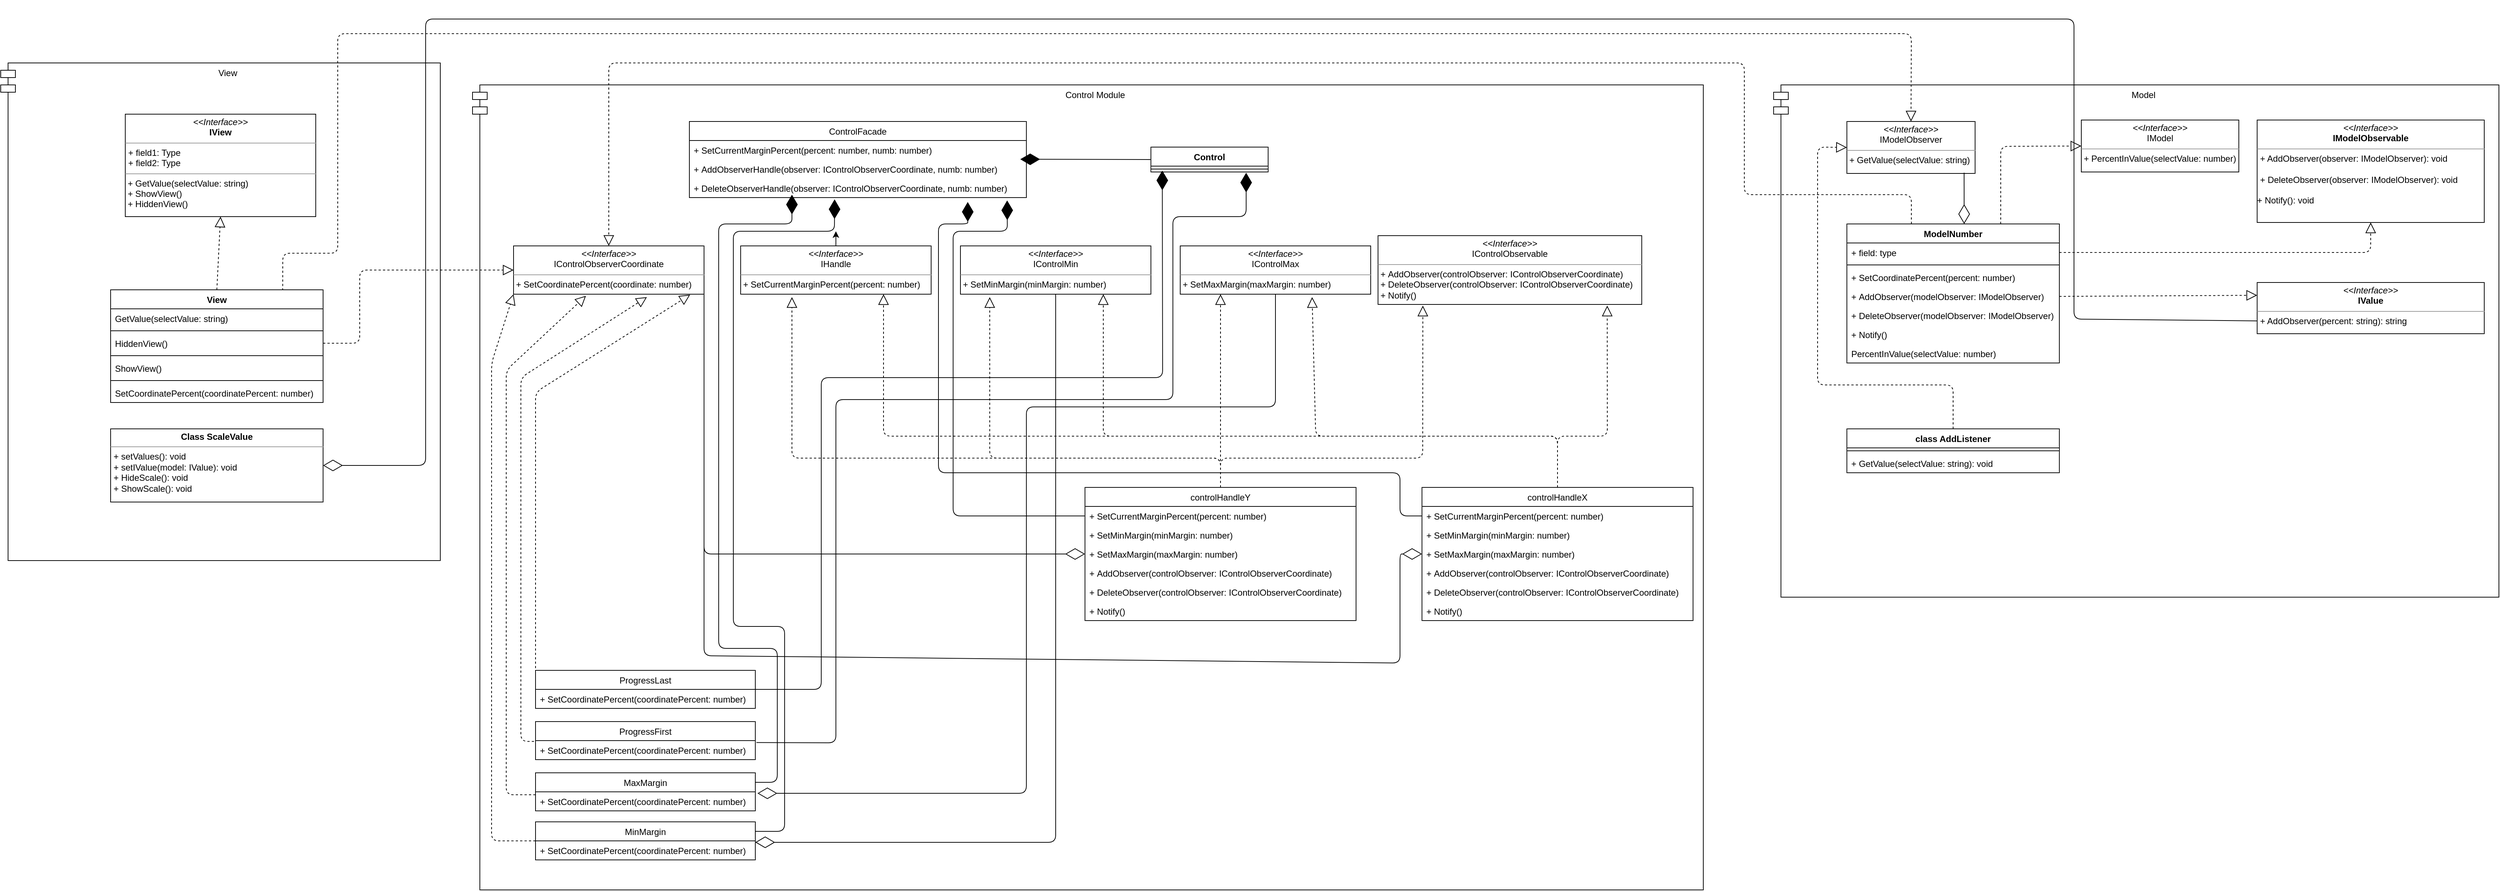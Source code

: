 <mxfile version="13.6.9" type="device"><diagram id="lhhouZWiqOTLHS_BIapj" name="Страница 1"><mxGraphModel dx="1943" dy="1932" grid="1" gridSize="10" guides="1" tooltips="1" connect="1" arrows="1" fold="1" page="1" pageScale="1" pageWidth="827" pageHeight="1169" math="0" shadow="0"><root><mxCell id="0"/><mxCell id="1" parent="0"/><mxCell id="TldYXZxug6qXnggKDje7-164" value="View" style="shape=module;align=left;spacingLeft=20;align=center;verticalAlign=top;" parent="1" vertex="1"><mxGeometry x="-230" y="80" width="600" height="680" as="geometry"/></mxCell><mxCell id="TldYXZxug6qXnggKDje7-29" value="&lt;p style=&quot;margin: 0px ; margin-top: 4px ; text-align: center&quot;&gt;&lt;i&gt;&amp;lt;&amp;lt;Interface&amp;gt;&amp;gt;&lt;/i&gt;&lt;br&gt;&lt;b&gt;IView&lt;/b&gt;&lt;/p&gt;&lt;hr size=&quot;1&quot;&gt;&lt;p style=&quot;margin: 0px ; margin-left: 4px&quot;&gt;+ field1: Type&lt;br&gt;+ field2: Type&lt;/p&gt;&lt;hr size=&quot;1&quot;&gt;&lt;p style=&quot;margin: 0px ; margin-left: 4px&quot;&gt;&lt;/p&gt;&amp;nbsp;+ GetValue(selectValue:&amp;nbsp;string)&lt;br&gt;&amp;nbsp;+ ShowView()&lt;br&gt;&amp;nbsp;+ HiddenView()" style="verticalAlign=top;align=left;overflow=fill;fontSize=12;fontFamily=Helvetica;html=1;" parent="1" vertex="1"><mxGeometry x="-60" y="150" width="260" height="140" as="geometry"/></mxCell><mxCell id="TldYXZxug6qXnggKDje7-43" value="" style="endArrow=block;dashed=1;endFill=0;endSize=12;html=1;exitX=0.5;exitY=0;exitDx=0;exitDy=0;entryX=0.5;entryY=1;entryDx=0;entryDy=0;" parent="1" source="TldYXZxug6qXnggKDje7-3" target="TldYXZxug6qXnggKDje7-29" edge="1"><mxGeometry width="160" relative="1" as="geometry"><mxPoint x="810" y="210" as="sourcePoint"/><mxPoint x="970" y="210" as="targetPoint"/></mxGeometry></mxCell><mxCell id="TldYXZxug6qXnggKDje7-52" value="Control Module" style="shape=module;align=left;spacingLeft=20;align=center;verticalAlign=top;" parent="1" vertex="1"><mxGeometry x="414" y="110" width="1680" height="1100" as="geometry"/></mxCell><mxCell id="TldYXZxug6qXnggKDje7-62" value="ControlFacade" style="swimlane;fontStyle=0;childLayout=stackLayout;horizontal=1;startSize=26;fillColor=none;horizontalStack=0;resizeParent=1;resizeParentMax=0;resizeLast=0;collapsible=1;marginBottom=0;" parent="1" vertex="1"><mxGeometry x="710" y="160" width="460" height="104" as="geometry"/></mxCell><mxCell id="TldYXZxug6qXnggKDje7-63" value="+ SetCurrentMarginPercent(percent: number, numb: number) " style="text;strokeColor=none;fillColor=none;align=left;verticalAlign=top;spacingLeft=4;spacingRight=4;overflow=hidden;rotatable=0;points=[[0,0.5],[1,0.5]];portConstraint=eastwest;" parent="TldYXZxug6qXnggKDje7-62" vertex="1"><mxGeometry y="26" width="460" height="26" as="geometry"/></mxCell><mxCell id="TldYXZxug6qXnggKDje7-64" value="+ AddObserverHandle(observer: IControlObserverCoordinate, numb: number)" style="text;strokeColor=none;fillColor=none;align=left;verticalAlign=top;spacingLeft=4;spacingRight=4;overflow=hidden;rotatable=0;points=[[0,0.5],[1,0.5]];portConstraint=eastwest;" parent="TldYXZxug6qXnggKDje7-62" vertex="1"><mxGeometry y="52" width="460" height="26" as="geometry"/></mxCell><mxCell id="TldYXZxug6qXnggKDje7-65" value="+ DeleteObserverHandle(observer: IControlObserverCoordinate, numb: number)" style="text;strokeColor=none;fillColor=none;align=left;verticalAlign=top;spacingLeft=4;spacingRight=4;overflow=hidden;rotatable=0;points=[[0,0.5],[1,0.5]];portConstraint=eastwest;" parent="TldYXZxug6qXnggKDje7-62" vertex="1"><mxGeometry y="78" width="460" height="26" as="geometry"/></mxCell><mxCell id="TldYXZxug6qXnggKDje7-99" value="&lt;p style=&quot;margin: 0px ; margin-top: 4px ; text-align: center&quot;&gt;&lt;i&gt;&amp;lt;&amp;lt;Interface&amp;gt;&amp;gt;&lt;/i&gt;&lt;br&gt;&lt;span style=&quot;text-align: left&quot;&gt;IControlObservable&lt;/span&gt;&lt;br&gt;&lt;/p&gt;&lt;hr size=&quot;1&quot;&gt;&lt;p style=&quot;margin: 0px ; margin-left: 4px&quot;&gt;&lt;/p&gt;&amp;nbsp;+&amp;nbsp;AddObserver(controlObserver:&amp;nbsp;IControlObserverCoordinate)&lt;br&gt;&amp;nbsp;+ DeleteObserver(controlObserver:&amp;nbsp;IControlObserverCoordinate)&lt;br&gt;&amp;nbsp;+&amp;nbsp;Notify()" style="verticalAlign=top;align=left;overflow=fill;fontSize=12;fontFamily=Helvetica;html=1;" parent="1" vertex="1"><mxGeometry x="1650" y="316" width="360" height="94" as="geometry"/></mxCell><mxCell id="TldYXZxug6qXnggKDje7-101" value="&lt;p style=&quot;margin: 0px ; margin-top: 4px ; text-align: center&quot;&gt;&lt;i&gt;&amp;lt;&amp;lt;Interface&amp;gt;&amp;gt;&lt;/i&gt;&lt;br&gt;&lt;span style=&quot;text-align: left&quot;&gt;IControlObserverCoordinate&lt;/span&gt;&lt;br&gt;&lt;/p&gt;&lt;hr size=&quot;1&quot;&gt;&lt;p style=&quot;margin: 0px ; margin-left: 4px&quot;&gt;&lt;/p&gt;&amp;nbsp;+ SetCoordinatePercent(coordinate:&amp;nbsp;number)" style="verticalAlign=top;align=left;overflow=fill;fontSize=12;fontFamily=Helvetica;html=1;" parent="1" vertex="1"><mxGeometry x="470" y="330" width="260" height="66" as="geometry"/></mxCell><mxCell id="TldYXZxug6qXnggKDje7-143" style="edgeStyle=orthogonalEdgeStyle;rounded=0;orthogonalLoop=1;jettySize=auto;html=1;" parent="1" source="TldYXZxug6qXnggKDje7-105" edge="1"><mxGeometry relative="1" as="geometry"><mxPoint x="910" y="310" as="targetPoint"/></mxGeometry></mxCell><mxCell id="TldYXZxug6qXnggKDje7-105" value="&lt;p style=&quot;margin: 0px ; margin-top: 4px ; text-align: center&quot;&gt;&lt;i&gt;&amp;lt;&amp;lt;Interface&amp;gt;&amp;gt;&lt;/i&gt;&lt;br&gt;&lt;span style=&quot;text-align: left&quot;&gt;IHandle&lt;/span&gt;&lt;br&gt;&lt;/p&gt;&lt;hr size=&quot;1&quot;&gt;&lt;p style=&quot;margin: 0px ; margin-left: 4px&quot;&gt;&lt;/p&gt;&amp;nbsp;+&amp;nbsp;SetCurrentMarginPercent(percent:&amp;nbsp;number)" style="verticalAlign=top;align=left;overflow=fill;fontSize=12;fontFamily=Helvetica;html=1;" parent="1" vertex="1"><mxGeometry x="780" y="330" width="260" height="66" as="geometry"/></mxCell><mxCell id="TldYXZxug6qXnggKDje7-109" value="&lt;p style=&quot;margin: 0px ; margin-top: 4px ; text-align: center&quot;&gt;&lt;i&gt;&amp;lt;&amp;lt;Interface&amp;gt;&amp;gt;&lt;/i&gt;&lt;br&gt;&lt;span style=&quot;text-align: left&quot;&gt;IControlMin&lt;/span&gt;&lt;br&gt;&lt;/p&gt;&lt;hr size=&quot;1&quot;&gt;&lt;p style=&quot;margin: 0px ; margin-left: 4px&quot;&gt;&lt;/p&gt;&amp;nbsp;+&amp;nbsp;SetMinMargin(minMargin:&amp;nbsp;number)" style="verticalAlign=top;align=left;overflow=fill;fontSize=12;fontFamily=Helvetica;html=1;" parent="1" vertex="1"><mxGeometry x="1080" y="330" width="260" height="66" as="geometry"/></mxCell><mxCell id="TldYXZxug6qXnggKDje7-112" value="&lt;p style=&quot;margin: 0px ; margin-top: 4px ; text-align: center&quot;&gt;&lt;i&gt;&amp;lt;&amp;lt;Interface&amp;gt;&amp;gt;&lt;/i&gt;&lt;br&gt;&lt;span style=&quot;text-align: left&quot;&gt;IControlMax&lt;/span&gt;&lt;br&gt;&lt;/p&gt;&lt;hr size=&quot;1&quot;&gt;&lt;p style=&quot;margin: 0px ; margin-left: 4px&quot;&gt;&lt;/p&gt;&amp;nbsp;+&amp;nbsp;SetMaxMargin(maxMargin:&amp;nbsp;number)" style="verticalAlign=top;align=left;overflow=fill;fontSize=12;fontFamily=Helvetica;html=1;" parent="1" vertex="1"><mxGeometry x="1380" y="330" width="260" height="66" as="geometry"/></mxCell><mxCell id="TldYXZxug6qXnggKDje7-114" value="" style="endArrow=block;dashed=1;endFill=0;endSize=12;html=1;exitX=0.5;exitY=0;exitDx=0;exitDy=0;entryX=0.75;entryY=1;entryDx=0;entryDy=0;" parent="1" source="TldYXZxug6qXnggKDje7-67" target="TldYXZxug6qXnggKDje7-105" edge="1"><mxGeometry width="160" relative="1" as="geometry"><mxPoint x="900" y="680" as="sourcePoint"/><mxPoint x="1060" y="680" as="targetPoint"/><Array as="points"><mxPoint x="1895" y="590"/><mxPoint x="975" y="590"/></Array></mxGeometry></mxCell><mxCell id="TldYXZxug6qXnggKDje7-115" value="" style="endArrow=block;dashed=1;endFill=0;endSize=12;html=1;entryX=0.75;entryY=1;entryDx=0;entryDy=0;exitX=0.5;exitY=0;exitDx=0;exitDy=0;" parent="1" source="TldYXZxug6qXnggKDje7-67" target="TldYXZxug6qXnggKDje7-109" edge="1"><mxGeometry width="160" relative="1" as="geometry"><mxPoint x="820" y="550" as="sourcePoint"/><mxPoint x="910" y="390" as="targetPoint"/><Array as="points"><mxPoint x="1895" y="590"/><mxPoint x="1275" y="590"/></Array></mxGeometry></mxCell><mxCell id="TldYXZxug6qXnggKDje7-116" value="" style="endArrow=block;dashed=1;endFill=0;endSize=12;html=1;exitX=0.5;exitY=0;exitDx=0;exitDy=0;" parent="1" source="TldYXZxug6qXnggKDje7-67" edge="1"><mxGeometry width="160" relative="1" as="geometry"><mxPoint x="830" y="560" as="sourcePoint"/><mxPoint x="1560" y="400" as="targetPoint"/><Array as="points"><mxPoint x="1895" y="590"/><mxPoint x="1565" y="590"/></Array></mxGeometry></mxCell><mxCell id="TldYXZxug6qXnggKDje7-117" value="" style="endArrow=block;dashed=1;endFill=0;endSize=12;html=1;entryX=0.869;entryY=1.017;entryDx=0;entryDy=0;exitX=0.5;exitY=0;exitDx=0;exitDy=0;entryPerimeter=0;" parent="1" source="TldYXZxug6qXnggKDje7-67" target="TldYXZxug6qXnggKDje7-99" edge="1"><mxGeometry width="160" relative="1" as="geometry"><mxPoint x="820" y="550" as="sourcePoint"/><mxPoint x="1170" y="530" as="targetPoint"/><Array as="points"><mxPoint x="1895" y="590"/><mxPoint x="1963" y="590"/></Array></mxGeometry></mxCell><mxCell id="TldYXZxug6qXnggKDje7-119" value="" style="endArrow=block;dashed=1;endFill=0;endSize=12;html=1;exitX=0.5;exitY=0;exitDx=0;exitDy=0;" parent="1" source="TldYXZxug6qXnggKDje7-74" edge="1"><mxGeometry width="160" relative="1" as="geometry"><mxPoint x="1010" y="680" as="sourcePoint"/><mxPoint x="1120" y="400" as="targetPoint"/><Array as="points"><mxPoint x="1435" y="620"/><mxPoint x="1120" y="620"/></Array></mxGeometry></mxCell><mxCell id="TldYXZxug6qXnggKDje7-120" value="" style="endArrow=block;dashed=1;endFill=0;endSize=12;html=1;exitX=0.5;exitY=0;exitDx=0;exitDy=0;" parent="1" source="TldYXZxug6qXnggKDje7-74" edge="1"><mxGeometry width="160" relative="1" as="geometry"><mxPoint x="1010" y="680" as="sourcePoint"/><mxPoint x="850" y="400" as="targetPoint"/><Array as="points"><mxPoint x="1435" y="620"/><mxPoint x="850" y="620"/></Array></mxGeometry></mxCell><mxCell id="TldYXZxug6qXnggKDje7-121" value="" style="endArrow=block;dashed=1;endFill=0;endSize=12;html=1;exitX=0.5;exitY=0;exitDx=0;exitDy=0;" parent="1" source="TldYXZxug6qXnggKDje7-74" edge="1"><mxGeometry width="160" relative="1" as="geometry"><mxPoint x="820" y="790" as="sourcePoint"/><mxPoint x="1435" y="396" as="targetPoint"/></mxGeometry></mxCell><mxCell id="TldYXZxug6qXnggKDje7-122" value="" style="endArrow=block;dashed=1;endFill=0;endSize=12;html=1;exitX=0.5;exitY=0;exitDx=0;exitDy=0;entryX=0.17;entryY=1.017;entryDx=0;entryDy=0;entryPerimeter=0;" parent="1" source="TldYXZxug6qXnggKDje7-74" target="TldYXZxug6qXnggKDje7-99" edge="1"><mxGeometry width="160" relative="1" as="geometry"><mxPoint x="1010" y="680" as="sourcePoint"/><mxPoint x="1720" y="400" as="targetPoint"/><Array as="points"><mxPoint x="1435" y="620"/><mxPoint x="1711" y="620"/></Array></mxGeometry></mxCell><mxCell id="TldYXZxug6qXnggKDje7-123" value="" style="endArrow=block;dashed=1;endFill=0;endSize=12;html=1;entryX=0;entryY=1;entryDx=0;entryDy=0;exitX=0;exitY=0.5;exitDx=0;exitDy=0;" parent="1" source="TldYXZxug6qXnggKDje7-82" target="TldYXZxug6qXnggKDje7-101" edge="1"><mxGeometry width="160" relative="1" as="geometry"><mxPoint x="1010" y="680" as="sourcePoint"/><mxPoint x="1170" y="680" as="targetPoint"/><Array as="points"><mxPoint x="440" y="1143"/><mxPoint x="440" y="490"/></Array></mxGeometry></mxCell><mxCell id="TldYXZxug6qXnggKDje7-124" value="" style="endArrow=block;dashed=1;endFill=0;endSize=12;html=1;entryX=0.38;entryY=1.035;entryDx=0;entryDy=0;entryPerimeter=0;" parent="1" target="TldYXZxug6qXnggKDje7-101" edge="1"><mxGeometry width="160" relative="1" as="geometry"><mxPoint x="500" y="1080" as="sourcePoint"/><mxPoint x="1170" y="680" as="targetPoint"/><Array as="points"><mxPoint x="500" y="1080"/><mxPoint x="460" y="1080"/><mxPoint x="460" y="500"/></Array></mxGeometry></mxCell><mxCell id="TldYXZxug6qXnggKDje7-125" value="" style="endArrow=block;dashed=1;endFill=0;endSize=12;html=1;exitX=-0.007;exitY=0.045;exitDx=0;exitDy=0;exitPerimeter=0;" parent="1" source="TldYXZxug6qXnggKDje7-91" edge="1"><mxGeometry width="160" relative="1" as="geometry"><mxPoint x="1010" y="680" as="sourcePoint"/><mxPoint x="652" y="400" as="targetPoint"/><Array as="points"><mxPoint x="480" y="1007"/><mxPoint x="480" y="510"/></Array></mxGeometry></mxCell><mxCell id="TldYXZxug6qXnggKDje7-126" value="" style="endArrow=block;dashed=1;endFill=0;endSize=12;html=1;exitX=0;exitY=0.5;exitDx=0;exitDy=0;entryX=0.927;entryY=1.012;entryDx=0;entryDy=0;entryPerimeter=0;" parent="1" source="TldYXZxug6qXnggKDje7-95" target="TldYXZxug6qXnggKDje7-101" edge="1"><mxGeometry width="160" relative="1" as="geometry"><mxPoint x="1010" y="870" as="sourcePoint"/><mxPoint x="1170" y="870" as="targetPoint"/><Array as="points"><mxPoint x="500" y="940"/><mxPoint x="500" y="530"/></Array></mxGeometry></mxCell><mxCell id="TldYXZxug6qXnggKDje7-67" value="controlHandleX" style="swimlane;fontStyle=0;childLayout=stackLayout;horizontal=1;startSize=26;fillColor=none;horizontalStack=0;resizeParent=1;resizeParentMax=0;resizeLast=0;collapsible=1;marginBottom=0;" parent="1" vertex="1"><mxGeometry x="1710" y="660" width="370" height="182" as="geometry"/></mxCell><mxCell id="TldYXZxug6qXnggKDje7-68" value="+ SetCurrentMarginPercent(percent: number)" style="text;strokeColor=none;fillColor=none;align=left;verticalAlign=top;spacingLeft=4;spacingRight=4;overflow=hidden;rotatable=0;points=[[0,0.5],[1,0.5]];portConstraint=eastwest;" parent="TldYXZxug6qXnggKDje7-67" vertex="1"><mxGeometry y="26" width="370" height="26" as="geometry"/></mxCell><mxCell id="TldYXZxug6qXnggKDje7-69" value="+ SetMinMargin(minMargin: number)" style="text;strokeColor=none;fillColor=none;align=left;verticalAlign=top;spacingLeft=4;spacingRight=4;overflow=hidden;rotatable=0;points=[[0,0.5],[1,0.5]];portConstraint=eastwest;" parent="TldYXZxug6qXnggKDje7-67" vertex="1"><mxGeometry y="52" width="370" height="26" as="geometry"/></mxCell><mxCell id="TldYXZxug6qXnggKDje7-70" value="+ SetMaxMargin(maxMargin: number)" style="text;strokeColor=none;fillColor=none;align=left;verticalAlign=top;spacingLeft=4;spacingRight=4;overflow=hidden;rotatable=0;points=[[0,0.5],[1,0.5]];portConstraint=eastwest;" parent="TldYXZxug6qXnggKDje7-67" vertex="1"><mxGeometry y="78" width="370" height="26" as="geometry"/></mxCell><mxCell id="TldYXZxug6qXnggKDje7-71" value="+ AddObserver(controlObserver: IControlObserverCoordinate)" style="text;strokeColor=none;fillColor=none;align=left;verticalAlign=top;spacingLeft=4;spacingRight=4;overflow=hidden;rotatable=0;points=[[0,0.5],[1,0.5]];portConstraint=eastwest;" parent="TldYXZxug6qXnggKDje7-67" vertex="1"><mxGeometry y="104" width="370" height="26" as="geometry"/></mxCell><mxCell id="TldYXZxug6qXnggKDje7-72" value="+ DeleteObserver(controlObserver: IControlObserverCoordinate)" style="text;strokeColor=none;fillColor=none;align=left;verticalAlign=top;spacingLeft=4;spacingRight=4;overflow=hidden;rotatable=0;points=[[0,0.5],[1,0.5]];portConstraint=eastwest;" parent="TldYXZxug6qXnggKDje7-67" vertex="1"><mxGeometry y="130" width="370" height="26" as="geometry"/></mxCell><mxCell id="TldYXZxug6qXnggKDje7-73" value="+ Notify()" style="text;strokeColor=none;fillColor=none;align=left;verticalAlign=top;spacingLeft=4;spacingRight=4;overflow=hidden;rotatable=0;points=[[0,0.5],[1,0.5]];portConstraint=eastwest;" parent="TldYXZxug6qXnggKDje7-67" vertex="1"><mxGeometry y="156" width="370" height="26" as="geometry"/></mxCell><mxCell id="TldYXZxug6qXnggKDje7-74" value="controlHandleY" style="swimlane;fontStyle=0;childLayout=stackLayout;horizontal=1;startSize=26;fillColor=none;horizontalStack=0;resizeParent=1;resizeParentMax=0;resizeLast=0;collapsible=1;marginBottom=0;" parent="1" vertex="1"><mxGeometry x="1250" y="660" width="370" height="182" as="geometry"/></mxCell><mxCell id="TldYXZxug6qXnggKDje7-75" value="+ SetCurrentMarginPercent(percent: number)" style="text;strokeColor=none;fillColor=none;align=left;verticalAlign=top;spacingLeft=4;spacingRight=4;overflow=hidden;rotatable=0;points=[[0,0.5],[1,0.5]];portConstraint=eastwest;" parent="TldYXZxug6qXnggKDje7-74" vertex="1"><mxGeometry y="26" width="370" height="26" as="geometry"/></mxCell><mxCell id="TldYXZxug6qXnggKDje7-76" value="+ SetMinMargin(minMargin: number)" style="text;strokeColor=none;fillColor=none;align=left;verticalAlign=top;spacingLeft=4;spacingRight=4;overflow=hidden;rotatable=0;points=[[0,0.5],[1,0.5]];portConstraint=eastwest;" parent="TldYXZxug6qXnggKDje7-74" vertex="1"><mxGeometry y="52" width="370" height="26" as="geometry"/></mxCell><mxCell id="TldYXZxug6qXnggKDje7-77" value="+ SetMaxMargin(maxMargin: number)" style="text;strokeColor=none;fillColor=none;align=left;verticalAlign=top;spacingLeft=4;spacingRight=4;overflow=hidden;rotatable=0;points=[[0,0.5],[1,0.5]];portConstraint=eastwest;" parent="TldYXZxug6qXnggKDje7-74" vertex="1"><mxGeometry y="78" width="370" height="26" as="geometry"/></mxCell><mxCell id="TldYXZxug6qXnggKDje7-78" value="+ AddObserver(controlObserver: IControlObserverCoordinate)" style="text;strokeColor=none;fillColor=none;align=left;verticalAlign=top;spacingLeft=4;spacingRight=4;overflow=hidden;rotatable=0;points=[[0,0.5],[1,0.5]];portConstraint=eastwest;" parent="TldYXZxug6qXnggKDje7-74" vertex="1"><mxGeometry y="104" width="370" height="26" as="geometry"/></mxCell><mxCell id="TldYXZxug6qXnggKDje7-79" value="+ DeleteObserver(controlObserver: IControlObserverCoordinate)" style="text;strokeColor=none;fillColor=none;align=left;verticalAlign=top;spacingLeft=4;spacingRight=4;overflow=hidden;rotatable=0;points=[[0,0.5],[1,0.5]];portConstraint=eastwest;" parent="TldYXZxug6qXnggKDje7-74" vertex="1"><mxGeometry y="130" width="370" height="26" as="geometry"/></mxCell><mxCell id="TldYXZxug6qXnggKDje7-80" value="+ Notify()" style="text;strokeColor=none;fillColor=none;align=left;verticalAlign=top;spacingLeft=4;spacingRight=4;overflow=hidden;rotatable=0;points=[[0,0.5],[1,0.5]];portConstraint=eastwest;" parent="TldYXZxug6qXnggKDje7-74" vertex="1"><mxGeometry y="156" width="370" height="26" as="geometry"/></mxCell><mxCell id="TldYXZxug6qXnggKDje7-57" value="Control" style="swimlane;fontStyle=1;align=center;verticalAlign=top;childLayout=stackLayout;horizontal=1;startSize=26;horizontalStack=0;resizeParent=1;resizeParentMax=0;resizeLast=0;collapsible=1;marginBottom=0;" parent="1" vertex="1"><mxGeometry x="1340" y="195" width="160" height="34" as="geometry"><mxRectangle x="500" y="530" width="80" height="26" as="alternateBounds"/></mxGeometry></mxCell><mxCell id="TldYXZxug6qXnggKDje7-59" value="" style="line;strokeWidth=1;fillColor=none;align=left;verticalAlign=middle;spacingTop=-1;spacingLeft=3;spacingRight=3;rotatable=0;labelPosition=right;points=[];portConstraint=eastwest;" parent="TldYXZxug6qXnggKDje7-57" vertex="1"><mxGeometry y="26" width="160" height="8" as="geometry"/></mxCell><mxCell id="TldYXZxug6qXnggKDje7-94" value="ProgressLast" style="swimlane;fontStyle=0;childLayout=stackLayout;horizontal=1;startSize=26;fillColor=none;horizontalStack=0;resizeParent=1;resizeParentMax=0;resizeLast=0;collapsible=1;marginBottom=0;" parent="1" vertex="1"><mxGeometry x="500" y="910" width="300" height="52" as="geometry"/></mxCell><mxCell id="TldYXZxug6qXnggKDje7-95" value="+ SetCoordinatePercent(coordinatePercent: number)" style="text;strokeColor=none;fillColor=none;align=left;verticalAlign=top;spacingLeft=4;spacingRight=4;overflow=hidden;rotatable=0;points=[[0,0.5],[1,0.5]];portConstraint=eastwest;" parent="TldYXZxug6qXnggKDje7-94" vertex="1"><mxGeometry y="26" width="300" height="26" as="geometry"/></mxCell><mxCell id="TldYXZxug6qXnggKDje7-90" value="ProgressFirst" style="swimlane;fontStyle=0;childLayout=stackLayout;horizontal=1;startSize=26;fillColor=none;horizontalStack=0;resizeParent=1;resizeParentMax=0;resizeLast=0;collapsible=1;marginBottom=0;" parent="1" vertex="1"><mxGeometry x="500" y="980" width="300" height="52" as="geometry"/></mxCell><mxCell id="TldYXZxug6qXnggKDje7-91" value="+ SetCoordinatePercent(coordinatePercent: number)" style="text;strokeColor=none;fillColor=none;align=left;verticalAlign=top;spacingLeft=4;spacingRight=4;overflow=hidden;rotatable=0;points=[[0,0.5],[1,0.5]];portConstraint=eastwest;" parent="TldYXZxug6qXnggKDje7-90" vertex="1"><mxGeometry y="26" width="300" height="26" as="geometry"/></mxCell><mxCell id="TldYXZxug6qXnggKDje7-87" value="MaxMargin" style="swimlane;fontStyle=0;childLayout=stackLayout;horizontal=1;startSize=26;fillColor=none;horizontalStack=0;resizeParent=1;resizeParentMax=0;resizeLast=0;collapsible=1;marginBottom=0;" parent="1" vertex="1"><mxGeometry x="500" y="1050" width="300" height="52" as="geometry"/></mxCell><mxCell id="TldYXZxug6qXnggKDje7-88" value="+ SetCoordinatePercent(coordinatePercent: number)" style="text;strokeColor=none;fillColor=none;align=left;verticalAlign=top;spacingLeft=4;spacingRight=4;overflow=hidden;rotatable=0;points=[[0,0.5],[1,0.5]];portConstraint=eastwest;" parent="TldYXZxug6qXnggKDje7-87" vertex="1"><mxGeometry y="26" width="300" height="26" as="geometry"/></mxCell><mxCell id="TldYXZxug6qXnggKDje7-82" value="MinMargin" style="swimlane;fontStyle=0;childLayout=stackLayout;horizontal=1;startSize=26;fillColor=none;horizontalStack=0;resizeParent=1;resizeParentMax=0;resizeLast=0;collapsible=1;marginBottom=0;" parent="1" vertex="1"><mxGeometry x="500" y="1117" width="300" height="52" as="geometry"/></mxCell><mxCell id="TldYXZxug6qXnggKDje7-83" value="+ SetCoordinatePercent(coordinatePercent: number)" style="text;strokeColor=none;fillColor=none;align=left;verticalAlign=top;spacingLeft=4;spacingRight=4;overflow=hidden;rotatable=0;points=[[0,0.5],[1,0.5]];portConstraint=eastwest;" parent="TldYXZxug6qXnggKDje7-82" vertex="1"><mxGeometry y="26" width="300" height="26" as="geometry"/></mxCell><mxCell id="TldYXZxug6qXnggKDje7-133" value="" style="endArrow=diamondThin;endFill=0;endSize=24;html=1;exitX=1;exitY=1;exitDx=0;exitDy=0;entryX=0;entryY=0.5;entryDx=0;entryDy=0;" parent="1" source="TldYXZxug6qXnggKDje7-101" target="TldYXZxug6qXnggKDje7-77" edge="1"><mxGeometry width="160" relative="1" as="geometry"><mxPoint x="780" y="720" as="sourcePoint"/><mxPoint x="940" y="720" as="targetPoint"/><Array as="points"><mxPoint x="730" y="751"/></Array></mxGeometry></mxCell><mxCell id="TldYXZxug6qXnggKDje7-134" value="" style="endArrow=diamondThin;endFill=0;endSize=24;html=1;exitX=1;exitY=1;exitDx=0;exitDy=0;entryX=0;entryY=0.5;entryDx=0;entryDy=0;" parent="1" source="TldYXZxug6qXnggKDje7-101" target="TldYXZxug6qXnggKDje7-70" edge="1"><mxGeometry width="160" relative="1" as="geometry"><mxPoint x="1120" y="720" as="sourcePoint"/><mxPoint x="1280" y="720" as="targetPoint"/><Array as="points"><mxPoint x="730" y="890"/><mxPoint x="1680" y="900"/><mxPoint x="1680" y="751"/></Array></mxGeometry></mxCell><mxCell id="TldYXZxug6qXnggKDje7-135" value="" style="endArrow=diamondThin;endFill=0;endSize=24;html=1;exitX=0.5;exitY=1;exitDx=0;exitDy=0;entryX=1;entryY=0.075;entryDx=0;entryDy=0;entryPerimeter=0;" parent="1" source="TldYXZxug6qXnggKDje7-109" target="TldYXZxug6qXnggKDje7-83" edge="1"><mxGeometry width="160" relative="1" as="geometry"><mxPoint x="1260" y="720" as="sourcePoint"/><mxPoint x="1250" y="750" as="targetPoint"/><Array as="points"><mxPoint x="1210" y="1145"/></Array></mxGeometry></mxCell><mxCell id="TldYXZxug6qXnggKDje7-136" value="" style="endArrow=diamondThin;endFill=0;endSize=24;html=1;exitX=0.5;exitY=1;exitDx=0;exitDy=0;" parent="1" source="TldYXZxug6qXnggKDje7-112" edge="1"><mxGeometry width="160" relative="1" as="geometry"><mxPoint x="840" y="430" as="sourcePoint"/><mxPoint x="803" y="1078" as="targetPoint"/><Array as="points"><mxPoint x="1510" y="550"/><mxPoint x="1170" y="550"/><mxPoint x="1170" y="1078"/></Array></mxGeometry></mxCell><mxCell id="TldYXZxug6qXnggKDje7-137" value="" style="endArrow=diamondThin;endFill=1;endSize=24;html=1;entryX=0.097;entryY=0.748;entryDx=0;entryDy=0;entryPerimeter=0;exitX=1;exitY=0.5;exitDx=0;exitDy=0;" parent="1" source="TldYXZxug6qXnggKDje7-94" target="TldYXZxug6qXnggKDje7-59" edge="1"><mxGeometry width="160" relative="1" as="geometry"><mxPoint x="770" y="750" as="sourcePoint"/><mxPoint x="1060" y="490" as="targetPoint"/><Array as="points"><mxPoint x="890" y="936"/><mxPoint x="890" y="510"/><mxPoint x="1356" y="510"/></Array></mxGeometry></mxCell><mxCell id="TldYXZxug6qXnggKDje7-138" value="" style="endArrow=diamondThin;endFill=1;endSize=24;html=1;exitX=1.005;exitY=0.102;exitDx=0;exitDy=0;exitPerimeter=0;" parent="1" source="TldYXZxug6qXnggKDje7-91" edge="1"><mxGeometry width="160" relative="1" as="geometry"><mxPoint x="900" y="790" as="sourcePoint"/><mxPoint x="1470" y="230" as="targetPoint"/><Array as="points"><mxPoint x="910" y="1009"/><mxPoint x="910" y="540"/><mxPoint x="1370" y="540"/><mxPoint x="1370" y="290"/><mxPoint x="1470" y="290"/></Array></mxGeometry></mxCell><mxCell id="TldYXZxug6qXnggKDje7-139" value="" style="endArrow=diamondThin;endFill=1;endSize=24;html=1;exitX=0;exitY=0.5;exitDx=0;exitDy=0;entryX=0.982;entryY=0.985;entryDx=0;entryDy=0;entryPerimeter=0;" parent="1" source="TldYXZxug6qXnggKDje7-57" target="TldYXZxug6qXnggKDje7-63" edge="1"><mxGeometry width="160" relative="1" as="geometry"><mxPoint x="880" y="340" as="sourcePoint"/><mxPoint x="1170" y="215" as="targetPoint"/></mxGeometry></mxCell><mxCell id="TldYXZxug6qXnggKDje7-140" value="" style="endArrow=diamondThin;endFill=1;endSize=24;html=1;entryX=0.943;entryY=1.15;entryDx=0;entryDy=0;entryPerimeter=0;exitX=0;exitY=0.5;exitDx=0;exitDy=0;" parent="1" source="TldYXZxug6qXnggKDje7-75" target="TldYXZxug6qXnggKDje7-65" edge="1"><mxGeometry width="160" relative="1" as="geometry"><mxPoint x="880" y="340" as="sourcePoint"/><mxPoint x="1040" y="340" as="targetPoint"/><Array as="points"><mxPoint x="1070" y="699"/><mxPoint x="1070" y="310"/><mxPoint x="1144" y="310"/></Array></mxGeometry></mxCell><mxCell id="TldYXZxug6qXnggKDje7-141" value="" style="endArrow=diamondThin;endFill=1;endSize=24;html=1;exitX=0;exitY=0.5;exitDx=0;exitDy=0;entryX=0.826;entryY=1.231;entryDx=0;entryDy=0;entryPerimeter=0;" parent="1" source="TldYXZxug6qXnggKDje7-68" target="TldYXZxug6qXnggKDje7-65" edge="1"><mxGeometry width="160" relative="1" as="geometry"><mxPoint x="1310" y="790" as="sourcePoint"/><mxPoint x="1470" y="790" as="targetPoint"/><Array as="points"><mxPoint x="1680" y="699"/><mxPoint x="1680" y="640"/><mxPoint x="1050" y="640"/><mxPoint x="1050" y="300"/><mxPoint x="1090" y="300"/></Array></mxGeometry></mxCell><mxCell id="TldYXZxug6qXnggKDje7-142" value="" style="endArrow=diamondThin;endFill=1;endSize=24;html=1;exitX=1;exitY=0.25;exitDx=0;exitDy=0;entryX=0.431;entryY=1.093;entryDx=0;entryDy=0;entryPerimeter=0;" parent="1" source="TldYXZxug6qXnggKDje7-82" target="TldYXZxug6qXnggKDje7-65" edge="1"><mxGeometry width="160" relative="1" as="geometry"><mxPoint x="950" y="930" as="sourcePoint"/><mxPoint x="1110" y="930" as="targetPoint"/><Array as="points"><mxPoint x="840" y="1130"/><mxPoint x="840" y="850"/><mxPoint x="770" y="850"/><mxPoint x="770" y="310"/><mxPoint x="908" y="310"/></Array></mxGeometry></mxCell><mxCell id="TldYXZxug6qXnggKDje7-144" value="" style="endArrow=diamondThin;endFill=1;endSize=24;html=1;exitX=1;exitY=0.25;exitDx=0;exitDy=0;" parent="1" source="TldYXZxug6qXnggKDje7-87" edge="1"><mxGeometry width="160" relative="1" as="geometry"><mxPoint x="950" y="790" as="sourcePoint"/><mxPoint x="850" y="260" as="targetPoint"/><Array as="points"><mxPoint x="830" y="1063"/><mxPoint x="830" y="880"/><mxPoint x="750" y="880"/><mxPoint x="750" y="300"/><mxPoint x="850" y="300"/></Array></mxGeometry></mxCell><mxCell id="TldYXZxug6qXnggKDje7-145" value="" style="endArrow=block;dashed=1;endFill=0;endSize=12;html=1;exitX=1;exitY=0.5;exitDx=0;exitDy=0;entryX=0;entryY=0.5;entryDx=0;entryDy=0;" parent="1" source="TldYXZxug6qXnggKDje7-10" target="TldYXZxug6qXnggKDje7-101" edge="1"><mxGeometry width="160" relative="1" as="geometry"><mxPoint x="540" y="340" as="sourcePoint"/><mxPoint x="700" y="340" as="targetPoint"/><Array as="points"><mxPoint x="260" y="463"/><mxPoint x="260" y="363"/><mxPoint x="380" y="363"/></Array></mxGeometry></mxCell><mxCell id="TldYXZxug6qXnggKDje7-146" value="Model" style="shape=module;align=left;spacingLeft=20;align=center;verticalAlign=top;" parent="1" vertex="1"><mxGeometry x="2190" y="110" width="990" height="700" as="geometry"/></mxCell><mxCell id="TldYXZxug6qXnggKDje7-155" value="&lt;p style=&quot;margin: 0px ; margin-top: 4px ; text-align: center&quot;&gt;&lt;i&gt;&amp;lt;&amp;lt;Interface&amp;gt;&amp;gt;&lt;/i&gt;&lt;br&gt;&lt;span style=&quot;text-align: left&quot;&gt;IModelObserver&lt;/span&gt;&lt;br&gt;&lt;/p&gt;&lt;hr size=&quot;1&quot;&gt;&lt;p style=&quot;margin: 0px ; margin-left: 4px&quot;&gt;&lt;/p&gt;&amp;nbsp;+ GetValue(selectValue:&amp;nbsp;string)" style="verticalAlign=top;align=left;overflow=fill;fontSize=12;fontFamily=Helvetica;html=1;" parent="1" vertex="1"><mxGeometry x="2290" y="160" width="175" height="71" as="geometry"/></mxCell><mxCell id="TldYXZxug6qXnggKDje7-158" value="&lt;p style=&quot;margin: 0px ; margin-top: 4px ; text-align: center&quot;&gt;&lt;i&gt;&amp;lt;&amp;lt;Interface&amp;gt;&amp;gt;&lt;/i&gt;&lt;br&gt;&lt;span style=&quot;text-align: left&quot;&gt;IModel&lt;/span&gt;&lt;br&gt;&lt;/p&gt;&lt;hr size=&quot;1&quot;&gt;&lt;p style=&quot;margin: 0px ; margin-left: 4px&quot;&gt;&lt;/p&gt;&amp;nbsp;+ PercentInValue(selectValue:&amp;nbsp;number)" style="verticalAlign=top;align=left;overflow=fill;fontSize=12;fontFamily=Helvetica;html=1;" parent="1" vertex="1"><mxGeometry x="2610" y="158" width="215" height="71" as="geometry"/></mxCell><mxCell id="TldYXZxug6qXnggKDje7-147" value="ModelNumber" style="swimlane;fontStyle=1;align=center;verticalAlign=top;childLayout=stackLayout;horizontal=1;startSize=26;horizontalStack=0;resizeParent=1;resizeParentMax=0;resizeLast=0;collapsible=1;marginBottom=0;" parent="1" vertex="1"><mxGeometry x="2290" y="300" width="290" height="190" as="geometry"/></mxCell><mxCell id="TldYXZxug6qXnggKDje7-148" value="+ field: type" style="text;strokeColor=none;fillColor=none;align=left;verticalAlign=top;spacingLeft=4;spacingRight=4;overflow=hidden;rotatable=0;points=[[0,0.5],[1,0.5]];portConstraint=eastwest;" parent="TldYXZxug6qXnggKDje7-147" vertex="1"><mxGeometry y="26" width="290" height="26" as="geometry"/></mxCell><mxCell id="TldYXZxug6qXnggKDje7-149" value="" style="line;strokeWidth=1;fillColor=none;align=left;verticalAlign=middle;spacingTop=-1;spacingLeft=3;spacingRight=3;rotatable=0;labelPosition=right;points=[];portConstraint=eastwest;" parent="TldYXZxug6qXnggKDje7-147" vertex="1"><mxGeometry y="52" width="290" height="8" as="geometry"/></mxCell><mxCell id="TldYXZxug6qXnggKDje7-150" value="+ SetCoordinatePercent(percent: number)" style="text;strokeColor=none;fillColor=none;align=left;verticalAlign=top;spacingLeft=4;spacingRight=4;overflow=hidden;rotatable=0;points=[[0,0.5],[1,0.5]];portConstraint=eastwest;" parent="TldYXZxug6qXnggKDje7-147" vertex="1"><mxGeometry y="60" width="290" height="26" as="geometry"/></mxCell><mxCell id="TldYXZxug6qXnggKDje7-151" value="+ AddObserver(modelObserver: IModelObserver)" style="text;strokeColor=none;fillColor=none;align=left;verticalAlign=top;spacingLeft=4;spacingRight=4;overflow=hidden;rotatable=0;points=[[0,0.5],[1,0.5]];portConstraint=eastwest;" parent="TldYXZxug6qXnggKDje7-147" vertex="1"><mxGeometry y="86" width="290" height="26" as="geometry"/></mxCell><mxCell id="TldYXZxug6qXnggKDje7-152" value="+ DeleteObserver(modelObserver: IModelObserver)" style="text;strokeColor=none;fillColor=none;align=left;verticalAlign=top;spacingLeft=4;spacingRight=4;overflow=hidden;rotatable=0;points=[[0,0.5],[1,0.5]];portConstraint=eastwest;" parent="TldYXZxug6qXnggKDje7-147" vertex="1"><mxGeometry y="112" width="290" height="26" as="geometry"/></mxCell><mxCell id="TldYXZxug6qXnggKDje7-153" value="+ Notify()" style="text;strokeColor=none;fillColor=none;align=left;verticalAlign=top;spacingLeft=4;spacingRight=4;overflow=hidden;rotatable=0;points=[[0,0.5],[1,0.5]];portConstraint=eastwest;" parent="TldYXZxug6qXnggKDje7-147" vertex="1"><mxGeometry y="138" width="290" height="26" as="geometry"/></mxCell><mxCell id="TldYXZxug6qXnggKDje7-157" value="PercentInValue(selectValue: number)" style="text;strokeColor=none;fillColor=none;align=left;verticalAlign=top;spacingLeft=4;spacingRight=4;overflow=hidden;rotatable=0;points=[[0,0.5],[1,0.5]];portConstraint=eastwest;" parent="TldYXZxug6qXnggKDje7-147" vertex="1"><mxGeometry y="164" width="290" height="26" as="geometry"/></mxCell><mxCell id="TldYXZxug6qXnggKDje7-160" value="" style="endArrow=block;dashed=1;endFill=0;endSize=12;html=1;entryX=0.5;entryY=0;entryDx=0;entryDy=0;" parent="1" target="TldYXZxug6qXnggKDje7-101" edge="1"><mxGeometry width="160" relative="1" as="geometry"><mxPoint x="2378" y="300" as="sourcePoint"/><mxPoint x="2580" y="390" as="targetPoint"/><Array as="points"><mxPoint x="2378" y="260"/><mxPoint x="2150" y="260"/><mxPoint x="2150" y="80"/><mxPoint x="600" y="80"/></Array></mxGeometry></mxCell><mxCell id="TldYXZxug6qXnggKDje7-161" value="" style="endArrow=block;dashed=1;endFill=0;endSize=12;html=1;entryX=0;entryY=0.5;entryDx=0;entryDy=0;" parent="1" target="TldYXZxug6qXnggKDje7-158" edge="1"><mxGeometry width="160" relative="1" as="geometry"><mxPoint x="2500" y="300" as="sourcePoint"/><mxPoint x="2580" y="390" as="targetPoint"/><Array as="points"><mxPoint x="2500" y="194"/></Array></mxGeometry></mxCell><mxCell id="TldYXZxug6qXnggKDje7-162" value="" style="endArrow=diamondThin;endFill=0;endSize=24;html=1;entryX=0.552;entryY=0;entryDx=0;entryDy=0;entryPerimeter=0;" parent="1" target="TldYXZxug6qXnggKDje7-147" edge="1"><mxGeometry width="160" relative="1" as="geometry"><mxPoint x="2450" y="230" as="sourcePoint"/><mxPoint x="2230" y="390" as="targetPoint"/></mxGeometry></mxCell><mxCell id="TldYXZxug6qXnggKDje7-163" value="" style="endArrow=block;dashed=1;endFill=0;endSize=12;html=1;entryX=0.5;entryY=0;entryDx=0;entryDy=0;exitX=0.81;exitY=0.006;exitDx=0;exitDy=0;exitPerimeter=0;" parent="1" source="TldYXZxug6qXnggKDje7-3" target="TldYXZxug6qXnggKDje7-155" edge="1"><mxGeometry width="160" relative="1" as="geometry"><mxPoint x="290" y="345" as="sourcePoint"/><mxPoint x="2230" y="390" as="targetPoint"/><Array as="points"><mxPoint x="155" y="340"/><mxPoint x="230" y="340"/><mxPoint x="230" y="40"/><mxPoint x="2378" y="40"/></Array></mxGeometry></mxCell><mxCell id="4_qEC70PtZOEZ99ZkmJe-2" value="&lt;p style=&quot;margin: 0px ; margin-top: 4px ; text-align: center&quot;&gt;&lt;i&gt;&amp;lt;&amp;lt;Interface&amp;gt;&amp;gt;&lt;/i&gt;&lt;br&gt;&lt;b&gt;IModelObservable&lt;/b&gt;&lt;/p&gt;&lt;hr size=&quot;1&quot;&gt;&lt;p style=&quot;margin: 0px ; margin-left: 4px&quot;&gt;+ AddObserver(observer: IModelObserver): void&lt;/p&gt;&lt;p style=&quot;margin: 0px ; margin-left: 4px&quot;&gt;&lt;br&gt;+ DeleteObserver(observer: IModelObserver): void&lt;/p&gt;&lt;br&gt;+ Notify(): void" style="verticalAlign=top;align=left;overflow=fill;fontSize=12;fontFamily=Helvetica;html=1;" vertex="1" parent="1"><mxGeometry x="2850" y="158" width="310" height="140" as="geometry"/></mxCell><mxCell id="4_qEC70PtZOEZ99ZkmJe-3" value="&lt;p style=&quot;margin: 0px ; margin-top: 4px ; text-align: center&quot;&gt;&lt;i&gt;&amp;lt;&amp;lt;Interface&amp;gt;&amp;gt;&lt;/i&gt;&lt;br&gt;&lt;b&gt;IValue&lt;/b&gt;&lt;/p&gt;&lt;hr size=&quot;1&quot;&gt;&lt;p style=&quot;margin: 0px ; margin-left: 4px&quot;&gt;+ AddObserver(percent: string): string&lt;/p&gt;" style="verticalAlign=top;align=left;overflow=fill;fontSize=12;fontFamily=Helvetica;html=1;" vertex="1" parent="1"><mxGeometry x="2850" y="380" width="310" height="70" as="geometry"/></mxCell><mxCell id="4_qEC70PtZOEZ99ZkmJe-4" value="class AddListener" style="swimlane;fontStyle=1;align=center;verticalAlign=top;childLayout=stackLayout;horizontal=1;startSize=26;horizontalStack=0;resizeParent=1;resizeParentMax=0;resizeLast=0;collapsible=1;marginBottom=0;" vertex="1" parent="1"><mxGeometry x="2290" y="580" width="290" height="60" as="geometry"/></mxCell><mxCell id="4_qEC70PtZOEZ99ZkmJe-6" value="" style="line;strokeWidth=1;fillColor=none;align=left;verticalAlign=middle;spacingTop=-1;spacingLeft=3;spacingRight=3;rotatable=0;labelPosition=right;points=[];portConstraint=eastwest;" vertex="1" parent="4_qEC70PtZOEZ99ZkmJe-4"><mxGeometry y="26" width="290" height="8" as="geometry"/></mxCell><mxCell id="4_qEC70PtZOEZ99ZkmJe-7" value="+ GetValue(selectValue: string): void" style="text;strokeColor=none;fillColor=none;align=left;verticalAlign=top;spacingLeft=4;spacingRight=4;overflow=hidden;rotatable=0;points=[[0,0.5],[1,0.5]];portConstraint=eastwest;" vertex="1" parent="4_qEC70PtZOEZ99ZkmJe-4"><mxGeometry y="34" width="290" height="26" as="geometry"/></mxCell><mxCell id="4_qEC70PtZOEZ99ZkmJe-10" value="&lt;p style=&quot;margin: 0px ; margin-top: 4px ; text-align: center&quot;&gt;&lt;b&gt;Class ScaleValue&lt;/b&gt;&lt;/p&gt;&lt;hr size=&quot;1&quot;&gt;&lt;p style=&quot;margin: 0px ; margin-left: 4px&quot;&gt;+ setValues(): void&lt;/p&gt;&lt;p style=&quot;margin: 0px ; margin-left: 4px&quot;&gt;+ setIValue(model: IValue): void&lt;br&gt;&lt;/p&gt;&lt;p style=&quot;margin: 0px ; margin-left: 4px&quot;&gt;+ HideScale(): void&lt;br&gt;&lt;/p&gt;&lt;p style=&quot;margin: 0px ; margin-left: 4px&quot;&gt;+ ShowScale(): void&lt;br&gt;&lt;/p&gt;" style="verticalAlign=top;align=left;overflow=fill;fontSize=12;fontFamily=Helvetica;html=1;" vertex="1" parent="1"><mxGeometry x="-80" y="580" width="290" height="100" as="geometry"/></mxCell><mxCell id="4_qEC70PtZOEZ99ZkmJe-12" value="" style="endArrow=block;dashed=1;endFill=0;endSize=12;html=1;entryX=0.5;entryY=1;entryDx=0;entryDy=0;exitX=1;exitY=0.5;exitDx=0;exitDy=0;" edge="1" parent="1" source="TldYXZxug6qXnggKDje7-148" target="4_qEC70PtZOEZ99ZkmJe-2"><mxGeometry width="160" relative="1" as="geometry"><mxPoint x="2650" y="360" as="sourcePoint"/><mxPoint x="2810" y="360" as="targetPoint"/><Array as="points"><mxPoint x="3005" y="339"/></Array></mxGeometry></mxCell><mxCell id="4_qEC70PtZOEZ99ZkmJe-13" value="" style="endArrow=block;dashed=1;endFill=0;endSize=12;html=1;exitX=1;exitY=0.5;exitDx=0;exitDy=0;entryX=0;entryY=0.25;entryDx=0;entryDy=0;" edge="1" parent="1" source="TldYXZxug6qXnggKDje7-151" target="4_qEC70PtZOEZ99ZkmJe-3"><mxGeometry width="160" relative="1" as="geometry"><mxPoint x="2650" y="360" as="sourcePoint"/><mxPoint x="2810" y="360" as="targetPoint"/></mxGeometry></mxCell><mxCell id="4_qEC70PtZOEZ99ZkmJe-14" value="" style="endArrow=block;dashed=1;endFill=0;endSize=12;html=1;exitX=0.5;exitY=0;exitDx=0;exitDy=0;entryX=0;entryY=0.5;entryDx=0;entryDy=0;" edge="1" parent="1" source="4_qEC70PtZOEZ99ZkmJe-4" target="TldYXZxug6qXnggKDje7-155"><mxGeometry width="160" relative="1" as="geometry"><mxPoint x="2900" y="480" as="sourcePoint"/><mxPoint x="3060" y="480" as="targetPoint"/><Array as="points"><mxPoint x="2435" y="520"/><mxPoint x="2250" y="520"/><mxPoint x="2250" y="195"/></Array></mxGeometry></mxCell><mxCell id="4_qEC70PtZOEZ99ZkmJe-15" value="" style="endArrow=diamondThin;endFill=0;endSize=24;html=1;exitX=0;exitY=0.75;exitDx=0;exitDy=0;entryX=1;entryY=0.5;entryDx=0;entryDy=0;" edge="1" parent="1" source="4_qEC70PtZOEZ99ZkmJe-3" target="4_qEC70PtZOEZ99ZkmJe-10"><mxGeometry width="160" relative="1" as="geometry"><mxPoint x="2510" y="370" as="sourcePoint"/><mxPoint x="2100" y="400" as="targetPoint"/><Array as="points"><mxPoint x="2600" y="430"/><mxPoint x="2600" y="20"/><mxPoint x="1120" y="20"/><mxPoint x="350" y="20"/><mxPoint x="350" y="630"/></Array></mxGeometry></mxCell><mxCell id="TldYXZxug6qXnggKDje7-3" value="View" style="swimlane;fontStyle=1;align=center;verticalAlign=top;childLayout=stackLayout;horizontal=1;startSize=26;horizontalStack=0;resizeParent=1;resizeParentMax=0;resizeLast=0;collapsible=1;marginBottom=0;" parent="1" vertex="1"><mxGeometry x="-80" y="390" width="290" height="154" as="geometry"><mxRectangle x="85" y="160" width="100" height="26" as="alternateBounds"/></mxGeometry></mxCell><mxCell id="TldYXZxug6qXnggKDje7-6" value="GetValue(selectValue: string)" style="text;strokeColor=none;fillColor=none;align=left;verticalAlign=top;spacingLeft=4;spacingRight=4;overflow=hidden;rotatable=0;points=[[0,0.5],[1,0.5]];portConstraint=eastwest;" parent="TldYXZxug6qXnggKDje7-3" vertex="1"><mxGeometry y="26" width="290" height="26" as="geometry"/></mxCell><mxCell id="TldYXZxug6qXnggKDje7-17" value="" style="line;strokeWidth=1;fillColor=none;align=left;verticalAlign=middle;spacingTop=-1;spacingLeft=3;spacingRight=3;rotatable=0;labelPosition=right;points=[];portConstraint=eastwest;" parent="TldYXZxug6qXnggKDje7-3" vertex="1"><mxGeometry y="52" width="290" height="8" as="geometry"/></mxCell><mxCell id="TldYXZxug6qXnggKDje7-10" value="HiddenView()" style="text;strokeColor=none;fillColor=none;align=left;verticalAlign=top;spacingLeft=4;spacingRight=4;overflow=hidden;rotatable=0;points=[[0,0.5],[1,0.5]];portConstraint=eastwest;" parent="TldYXZxug6qXnggKDje7-3" vertex="1"><mxGeometry y="60" width="290" height="26" as="geometry"/></mxCell><mxCell id="TldYXZxug6qXnggKDje7-14" value="" style="line;strokeWidth=1;fillColor=none;align=left;verticalAlign=middle;spacingTop=-1;spacingLeft=3;spacingRight=3;rotatable=0;labelPosition=right;points=[];portConstraint=eastwest;" parent="TldYXZxug6qXnggKDje7-3" vertex="1"><mxGeometry y="86" width="290" height="8" as="geometry"/></mxCell><mxCell id="TldYXZxug6qXnggKDje7-11" value="ShowView()" style="text;strokeColor=none;fillColor=none;align=left;verticalAlign=top;spacingLeft=4;spacingRight=4;overflow=hidden;rotatable=0;points=[[0,0.5],[1,0.5]];portConstraint=eastwest;" parent="TldYXZxug6qXnggKDje7-3" vertex="1"><mxGeometry y="94" width="290" height="26" as="geometry"/></mxCell><mxCell id="TldYXZxug6qXnggKDje7-13" value="" style="line;strokeWidth=1;fillColor=none;align=left;verticalAlign=middle;spacingTop=-1;spacingLeft=3;spacingRight=3;rotatable=0;labelPosition=right;points=[];portConstraint=eastwest;" parent="TldYXZxug6qXnggKDje7-3" vertex="1"><mxGeometry y="120" width="290" height="8" as="geometry"/></mxCell><mxCell id="TldYXZxug6qXnggKDje7-12" value="SetCoordinatePercent(coordinatePercent: number)" style="text;strokeColor=none;fillColor=none;align=left;verticalAlign=top;spacingLeft=4;spacingRight=4;overflow=hidden;rotatable=0;points=[[0,0.5],[1,0.5]];portConstraint=eastwest;" parent="TldYXZxug6qXnggKDje7-3" vertex="1"><mxGeometry y="128" width="290" height="26" as="geometry"/></mxCell></root></mxGraphModel></diagram></mxfile>